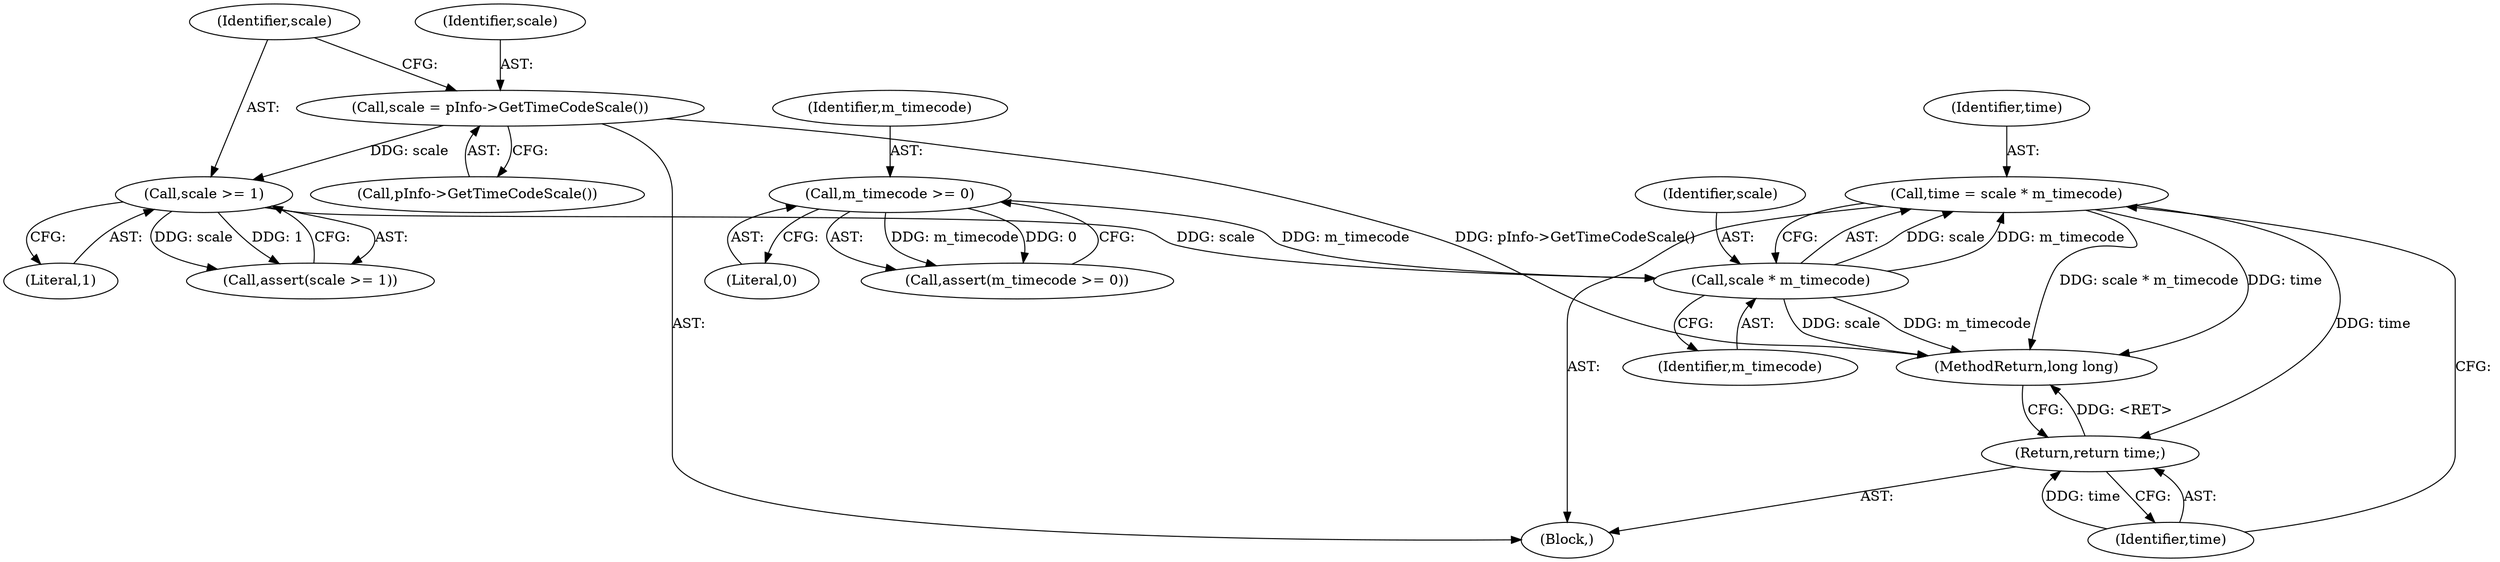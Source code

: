 digraph "1_Android_04839626ed859623901ebd3a5fd483982186b59d_126@integer" {
"1000123" [label="(Call,time = scale * m_timecode)"];
"1000125" [label="(Call,scale * m_timecode)"];
"1000119" [label="(Call,scale >= 1)"];
"1000115" [label="(Call,scale = pInfo->GetTimeCodeScale())"];
"1000106" [label="(Call,m_timecode >= 0)"];
"1000128" [label="(Return,return time;)"];
"1000128" [label="(Return,return time;)"];
"1000121" [label="(Literal,1)"];
"1000106" [label="(Call,m_timecode >= 0)"];
"1000105" [label="(Call,assert(m_timecode >= 0))"];
"1000125" [label="(Call,scale * m_timecode)"];
"1000120" [label="(Identifier,scale)"];
"1000118" [label="(Call,assert(scale >= 1))"];
"1000123" [label="(Call,time = scale * m_timecode)"];
"1000108" [label="(Literal,0)"];
"1000107" [label="(Identifier,m_timecode)"];
"1000130" [label="(MethodReturn,long long)"];
"1000124" [label="(Identifier,time)"];
"1000129" [label="(Identifier,time)"];
"1000126" [label="(Identifier,scale)"];
"1000116" [label="(Identifier,scale)"];
"1000102" [label="(Block,)"];
"1000127" [label="(Identifier,m_timecode)"];
"1000119" [label="(Call,scale >= 1)"];
"1000115" [label="(Call,scale = pInfo->GetTimeCodeScale())"];
"1000117" [label="(Call,pInfo->GetTimeCodeScale())"];
"1000123" -> "1000102"  [label="AST: "];
"1000123" -> "1000125"  [label="CFG: "];
"1000124" -> "1000123"  [label="AST: "];
"1000125" -> "1000123"  [label="AST: "];
"1000129" -> "1000123"  [label="CFG: "];
"1000123" -> "1000130"  [label="DDG: scale * m_timecode"];
"1000123" -> "1000130"  [label="DDG: time"];
"1000125" -> "1000123"  [label="DDG: scale"];
"1000125" -> "1000123"  [label="DDG: m_timecode"];
"1000123" -> "1000128"  [label="DDG: time"];
"1000125" -> "1000127"  [label="CFG: "];
"1000126" -> "1000125"  [label="AST: "];
"1000127" -> "1000125"  [label="AST: "];
"1000125" -> "1000130"  [label="DDG: scale"];
"1000125" -> "1000130"  [label="DDG: m_timecode"];
"1000119" -> "1000125"  [label="DDG: scale"];
"1000106" -> "1000125"  [label="DDG: m_timecode"];
"1000119" -> "1000118"  [label="AST: "];
"1000119" -> "1000121"  [label="CFG: "];
"1000120" -> "1000119"  [label="AST: "];
"1000121" -> "1000119"  [label="AST: "];
"1000118" -> "1000119"  [label="CFG: "];
"1000119" -> "1000118"  [label="DDG: scale"];
"1000119" -> "1000118"  [label="DDG: 1"];
"1000115" -> "1000119"  [label="DDG: scale"];
"1000115" -> "1000102"  [label="AST: "];
"1000115" -> "1000117"  [label="CFG: "];
"1000116" -> "1000115"  [label="AST: "];
"1000117" -> "1000115"  [label="AST: "];
"1000120" -> "1000115"  [label="CFG: "];
"1000115" -> "1000130"  [label="DDG: pInfo->GetTimeCodeScale()"];
"1000106" -> "1000105"  [label="AST: "];
"1000106" -> "1000108"  [label="CFG: "];
"1000107" -> "1000106"  [label="AST: "];
"1000108" -> "1000106"  [label="AST: "];
"1000105" -> "1000106"  [label="CFG: "];
"1000106" -> "1000105"  [label="DDG: m_timecode"];
"1000106" -> "1000105"  [label="DDG: 0"];
"1000128" -> "1000102"  [label="AST: "];
"1000128" -> "1000129"  [label="CFG: "];
"1000129" -> "1000128"  [label="AST: "];
"1000130" -> "1000128"  [label="CFG: "];
"1000128" -> "1000130"  [label="DDG: <RET>"];
"1000129" -> "1000128"  [label="DDG: time"];
}
